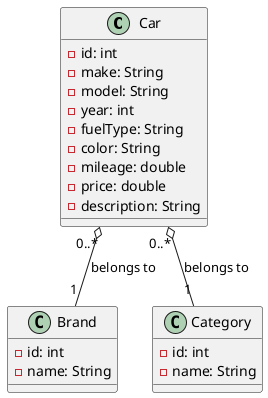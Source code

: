 @startuml

class Car {
  -id: int
  -make: String
  -model: String
  -year: int
  -fuelType: String
  -color: String
  -mileage: double
  -price: double
  -description: String
}

class Brand {
   -id: int
   -name: String
 }

 class Category {
   -id: int
   -name: String
 }

Car "0..*" o-- "1" Brand : belongs to
Car "0..*" o-- "1" Category : belongs to

@enduml
